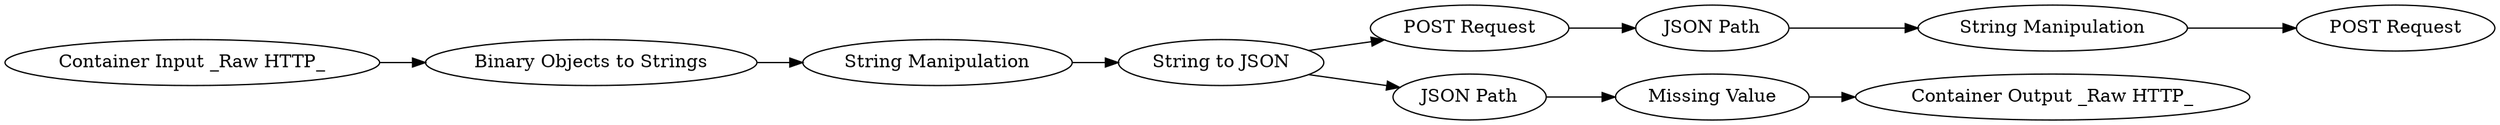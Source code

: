 digraph {
	29 -> 27
	4 -> 5
	21 -> 2
	31 -> 4
	3 -> 31
	5 -> 21
	26 -> 28
	4 -> 29
	27 -> 26
	1 -> 3
	5 [label="JSON Path"]
	27 [label="JSON Path"]
	1 [label="Container Input _Raw HTTP_"]
	29 [label="POST Request"]
	31 [label="String Manipulation"]
	28 [label="POST Request"]
	4 [label="String to JSON"]
	21 [label="Missing Value"]
	26 [label="String Manipulation"]
	3 [label="Binary Objects to Strings"]
	2 [label="Container Output _Raw HTTP_"]
	rankdir=LR
}
